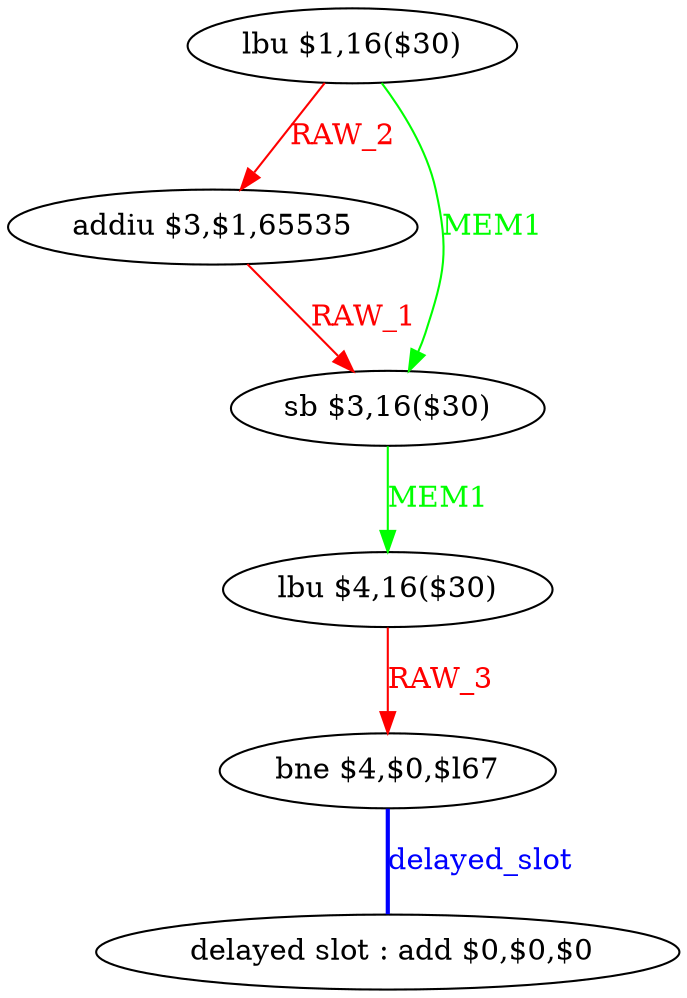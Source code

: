 digraph G1 {
node [shape = ellipse];
i5 [label = " delayed slot : add $0,$0,$0"] ;
i4 ->  i5 [style = bold, dir= none, fontcolor = blue, color = blue, label= "delayed_slot"];
i4 [label = "bne $4,$0,$l67"] ;
i0 [label = "lbu $1,16($30)"] ;
i0 ->  i1 [color = red, fontcolor = red, label= "RAW_2"];
i0 ->  i2 [color = green, fontcolor = green, label= "MEM1"];
i1 [label = "addiu $3,$1,65535"] ;
i1 ->  i2 [color = red, fontcolor = red, label= "RAW_1"];
i2 [label = "sb $3,16($30)"] ;
i2 ->  i3 [color = green, fontcolor = green, label= "MEM1"];
i3 [label = "lbu $4,16($30)"] ;
i3 ->  i4 [color = red, fontcolor = red, label= "RAW_3"];
}
